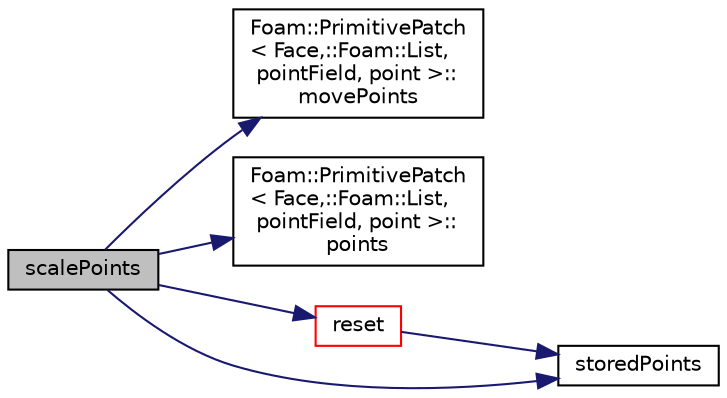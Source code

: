 digraph "scalePoints"
{
  bgcolor="transparent";
  edge [fontname="Helvetica",fontsize="10",labelfontname="Helvetica",labelfontsize="10"];
  node [fontname="Helvetica",fontsize="10",shape=record];
  rankdir="LR";
  Node1 [label="scalePoints",height=0.2,width=0.4,color="black", fillcolor="grey75", style="filled", fontcolor="black"];
  Node1 -> Node2 [color="midnightblue",fontsize="10",style="solid",fontname="Helvetica"];
  Node2 [label="Foam::PrimitivePatch\l\< Face,::Foam::List,\l pointField, point \>::\lmovePoints",height=0.2,width=0.4,color="black",URL="$a02016.html#a4fb366d4fdab7f8f6bcb1cd811d0fb8a",tooltip="Correct patch after moving points. "];
  Node1 -> Node3 [color="midnightblue",fontsize="10",style="solid",fontname="Helvetica"];
  Node3 [label="Foam::PrimitivePatch\l\< Face,::Foam::List,\l pointField, point \>::\lpoints",height=0.2,width=0.4,color="black",URL="$a02016.html#a1f42f31bcf706357682dcf097255b544",tooltip="Return reference to global points. "];
  Node1 -> Node4 [color="midnightblue",fontsize="10",style="solid",fontname="Helvetica"];
  Node4 [label="reset",height=0.2,width=0.4,color="red",URL="$a01498.html#a2842f8772b68328d806d9b0fb8b5e28f",tooltip="Reset primitive data (points, faces and zones) "];
  Node4 -> Node5 [color="midnightblue",fontsize="10",style="solid",fontname="Helvetica"];
  Node5 [label="storedPoints",height=0.2,width=0.4,color="black",URL="$a01498.html#a42d63b7b3dcf589fbe1c4cd2bc8e3d9b",tooltip="Non-const access to global points. "];
  Node1 -> Node5 [color="midnightblue",fontsize="10",style="solid",fontname="Helvetica"];
}

